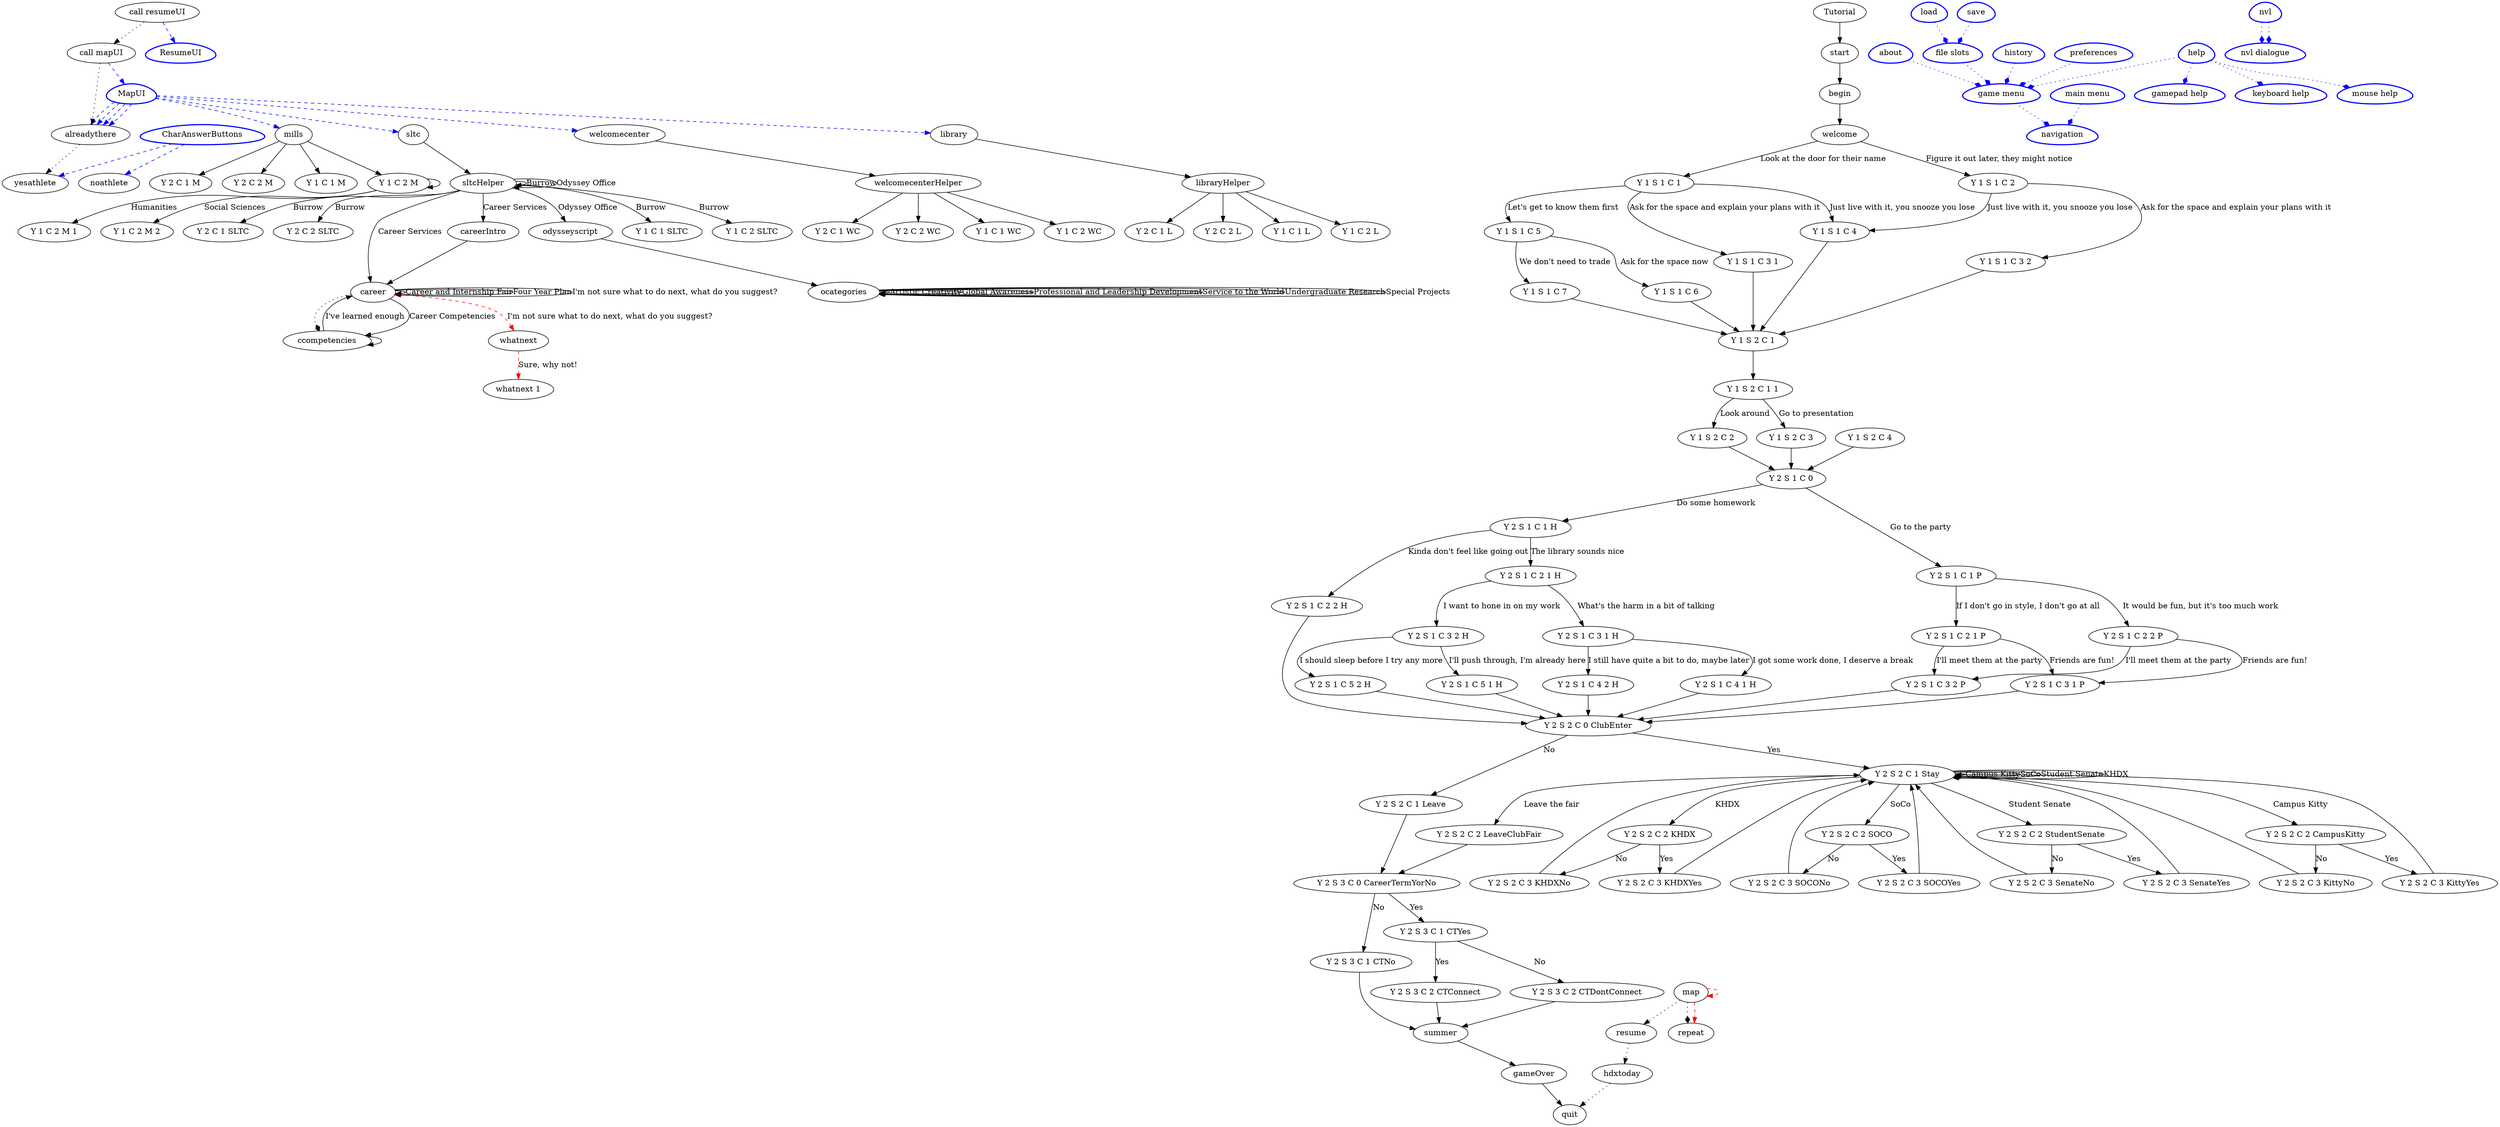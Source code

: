 digraph  {
	
	n25[color="blue",label="CharAnswerButtons",shape="egg",style="bold"];
	n17[color="blue",label="MapUI",shape="egg",style="bold"];
	n11[color="blue",label="ResumeUI",shape="egg",style="bold"];
	n85[label="Tutorial"];
	n28[label="Y 1 C 1 L"];
	n32[label="Y 1 C 1 M"];
	n67[label="Y 1 C 1 SLTC"];
	n72[label="Y 1 C 1 WC"];
	n29[label="Y 1 C 2 L"];
	n33[label="Y 1 C 2 M"];
	n34[label="Y 1 C 2 M 1"];
	n35[label="Y 1 C 2 M 2"];
	n68[label="Y 1 C 2 SLTC"];
	n73[label="Y 1 C 2 WC"];
	n76[label="Y 1 S 1 C 1"];
	n77[label="Y 1 S 1 C 2"];
	n86[label="Y 1 S 1 C 3 1"];
	n89[label="Y 1 S 1 C 3 2"];
	n87[label="Y 1 S 1 C 4"];
	n88[label="Y 1 S 1 C 5"];
	n91[label="Y 1 S 1 C 6"];
	n92[label="Y 1 S 1 C 7"];
	n90[label="Y 1 S 2 C 1"];
	n93[label="Y 1 S 2 C 1 1"];
	n94[label="Y 1 S 2 C 2"];
	n95[label="Y 1 S 2 C 3"];
	n97[label="Y 1 S 2 C 4"];
	n30[label="Y 2 C 1 L"];
	n36[label="Y 2 C 1 M"];
	n69[label="Y 2 C 1 SLTC"];
	n74[label="Y 2 C 1 WC"];
	n31[label="Y 2 C 2 L"];
	n37[label="Y 2 C 2 M"];
	n70[label="Y 2 C 2 SLTC"];
	n75[label="Y 2 C 2 WC"];
	n96[label="Y 2 S 1 C 0"];
	n98[label="Y 2 S 1 C 1 H"];
	n99[label="Y 2 S 1 C 1 P"];
	n100[label="Y 2 S 1 C 2 1 H"];
	n103[label="Y 2 S 1 C 2 1 P"];
	n101[label="Y 2 S 1 C 2 2 H"];
	n104[label="Y 2 S 1 C 2 2 P"];
	n107[label="Y 2 S 1 C 3 1 H"];
	n105[label="Y 2 S 1 C 3 1 P"];
	n108[label="Y 2 S 1 C 3 2 H"];
	n106[label="Y 2 S 1 C 3 2 P"];
	n111[label="Y 2 S 1 C 4 1 H"];
	n112[label="Y 2 S 1 C 4 2 H"];
	n109[label="Y 2 S 1 C 5 1 H"];
	n110[label="Y 2 S 1 C 5 2 H"];
	n102[label="Y 2 S 2 C 0 ClubEnter"];
	n114[label="Y 2 S 2 C 1 Leave"];
	n113[label="Y 2 S 2 C 1 Stay"];
	n116[label="Y 2 S 2 C 2 CampusKitty"];
	n119[label="Y 2 S 2 C 2 KHDX"];
	n120[label="Y 2 S 2 C 2 LeaveClubFair"];
	n117[label="Y 2 S 2 C 2 SOCO"];
	n118[label="Y 2 S 2 C 2 StudentSenate"];
	n128[label="Y 2 S 2 C 3 KHDXNo"];
	n127[label="Y 2 S 2 C 3 KHDXYes"];
	n122[label="Y 2 S 2 C 3 KittyNo"];
	n121[label="Y 2 S 2 C 3 KittyYes"];
	n124[label="Y 2 S 2 C 3 SOCONo"];
	n123[label="Y 2 S 2 C 3 SOCOYes"];
	n126[label="Y 2 S 2 C 3 SenateNo"];
	n125[label="Y 2 S 2 C 3 SenateYes"];
	n115[label="Y 2 S 3 C 0 CareerTermYorNo"];
	n130[label="Y 2 S 3 C 1 CTNo"];
	n129[label="Y 2 S 3 C 1 CTYes"];
	n132[label="Y 2 S 3 C 2 CTConnect"];
	n133[label="Y 2 S 3 C 2 CTDontConnect"];
	n47[color="blue",label="about",shape="egg",style="bold"];
	n19[label="alreadythere"];
	n63[label="begin"];
	n16[label="call mapUI"];
	n10[label="call resumeUI"];
	n2[label="career"];
	n1[label="careerIntro"];
	n3[label="ccompetencies"];
	n49[color="blue",label="file slots",shape="egg",style="bold"];
	n84[label="gameOver"];
	n46[color="blue",label="game menu",shape="egg",style="bold"];
	n56[color="blue",label="gamepad help",shape="egg",style="bold"];
	n82[label="hdxtoday"];
	n53[color="blue",label="help",shape="egg",style="bold"];
	n52[color="blue",label="history",shape="egg",style="bold"];
	n54[color="blue",label="keyboard help",shape="egg",style="bold"];
	n18[label="library"];
	n65[label="libraryHelper"];
	n50[color="blue",label="load",shape="egg",style="bold"];
	n45[color="blue",label="main menu",shape="egg",style="bold"];
	n79[label="map"];
	n22[label="mills"];
	n55[color="blue",label="mouse help",shape="egg",style="bold"];
	n44[color="blue",label="navigation",shape="egg",style="bold"];
	n27[label="noathlete"];
	n60[color="blue",label="nvl",shape="egg",style="bold"];
	n61[color="blue",label="nvl dialogue",shape="egg",style="bold"];
	n39[label="ocategories"];
	n38[label="odysseyscript"];
	n51[color="blue",label="preferences",shape="egg",style="bold"];
	n83[label="quit"];
	n80[label="repeat"];
	n81[label="resume"];
	n48[color="blue",label="save",shape="egg",style="bold"];
	n20[label="sltc"];
	n66[label="sltcHelper"];
	n62[label="start"];
	n131[label="summer"];
	n64[label="welcome"];
	n21[label="welcomecenter"];
	n71[label="welcomecenterHelper"];
	n4[label="whatnext"];
	n5[label="whatnext 1"];
	n26[label="yesathlete"];
	n25->n26[color="blue",style="dashed"];
	n25->n27[color="blue",style="dashed"];
	n17->n18[color="blue",style="dashed"];
	n17->n19[color="blue",style="dashed"];
	n17->n20[color="blue",style="dashed"];
	n17->n19[color="blue",style="dashed"];
	n17->n21[color="blue",style="dashed"];
	n17->n19[color="blue",style="dashed"];
	n17->n22[color="blue",style="dashed"];
	n17->n19[color="blue",style="dashed"];
	n85->n62;
	n33->n34[label="Humanities"];
	n33->n35[label="Social Sciences"];
	n33->n33;
	n76->n86[label="Ask for the space and explain your plans with it"];
	n76->n87[label="Just live with it, you snooze you lose"];
	n76->n88[label="Let's get to know them first"];
	n77->n89[label="Ask for the space and explain your plans with it"];
	n77->n87[label="Just live with it, you snooze you lose"];
	n86->n90;
	n89->n90;
	n87->n90;
	n88->n91[label="Ask for the space now"];
	n88->n92[label="We don't need to trade"];
	n91->n90;
	n92->n90;
	n90->n93;
	n93->n94[label="Look around"];
	n93->n95[label="Go to presentation"];
	n94->n96;
	n95->n96;
	n97->n96;
	n96->n98[label="Do some homework"];
	n96->n99[label="Go to the party"];
	n98->n100[label="The library sounds nice"];
	n98->n101[label="Kinda don't feel like going out"];
	n99->n103[label="If I don't go in style, I don't go at all"];
	n99->n104[label="It would be fun, but it's too much work"];
	n100->n107[label="What's the harm in a bit of talking"];
	n100->n108[label="I want to hone in on my work"];
	n103->n105[label="Friends are fun!"];
	n103->n106[label="I'll meet them at the party"];
	n101->n102;
	n104->n105[label="Friends are fun!"];
	n104->n106[label="I'll meet them at the party"];
	n107->n111[label="I got some work done, I deserve a break"];
	n107->n112[label="I still have quite a bit to do, maybe later"];
	n105->n102;
	n108->n109[label="I'll push through, I'm already here"];
	n108->n110[label="I should sleep before I try any more"];
	n106->n102;
	n111->n102;
	n112->n102;
	n109->n102;
	n110->n102;
	n102->n113[label="Yes"];
	n102->n114[label="No"];
	n114->n115;
	n113->n116[label="Campus Kitty"];
	n113->n113[label="Campus Kitty"];
	n113->n117[label="SoCo"];
	n113->n113[label="SoCo"];
	n113->n118[label="Student Senate"];
	n113->n113[label="Student Senate"];
	n113->n119[label="KHDX"];
	n113->n113[label="KHDX"];
	n113->n120[label="Leave the fair"];
	n116->n121[label="Yes"];
	n116->n122[label="No"];
	n119->n127[label="Yes"];
	n119->n128[label="No"];
	n120->n115;
	n117->n123[label="Yes"];
	n117->n124[label="No"];
	n118->n125[label="Yes"];
	n118->n126[label="No"];
	n128->n113;
	n127->n113;
	n122->n113;
	n121->n113;
	n124->n113;
	n123->n113;
	n126->n113;
	n125->n113;
	n115->n129[label="Yes"];
	n115->n130[label="No"];
	n130->n131;
	n129->n132[label="Yes"];
	n129->n133[label="No"];
	n132->n131;
	n133->n131;
	n47->n46[arrowhead="diamond",arrowtail="inv",color="blue",style="dotted"];
	n19->n26[style="dotted"];
	n63->n64;
	n16->n17[color="blue",style="dashed"];
	n16->n19[style="dotted"];
	n10->n11[color="blue",style="dashed"];
	n10->n16[style="dotted"];
	n2->n2[label="Career and Internship Fair"];
	n2->n2[label="Four Year Plan"];
	n2->n3[label="Career Competencies"];
	n2->n4[color="red",label="I'm not sure what to do next, what do you suggest?",style="dashed"];
	n2->n2[label="I'm not sure what to do next, what do you suggest?"];
	n2->n3[arrowhead="diamond",style="dotted"];
	n1->n2;
	n3->n2[label="I've learned enough"];
	n3->n3;
	n49->n46[arrowhead="diamond",arrowtail="inv",color="blue",style="dotted"];
	n84->n83;
	n46->n44[arrowhead="diamond",arrowtail="inv",color="blue",style="dotted"];
	n82->n83[style="dotted"];
	n53->n46[arrowhead="diamond",arrowtail="inv",color="blue",style="dotted"];
	n53->n54[arrowhead="diamond",arrowtail="inv",color="blue",style="dotted"];
	n53->n55[arrowhead="diamond",arrowtail="inv",color="blue",style="dotted"];
	n53->n56[arrowhead="diamond",arrowtail="inv",color="blue",style="dotted"];
	n52->n46[arrowhead="diamond",arrowtail="inv",color="blue",style="dotted"];
	n18->n65;
	n65->n28;
	n65->n29;
	n65->n30;
	n65->n31;
	n50->n49[arrowhead="diamond",arrowtail="inv",color="blue",style="dotted"];
	n45->n44[arrowhead="diamond",arrowtail="inv",color="blue",style="dotted"];
	n79->n80[arrowhead="diamond",style="dotted"];
	n79->n80[color="red",style="dashed"];
	n79->n79[color="red",style="dashed"];
	n79->n81[style="dotted"];
	n22->n32;
	n22->n33;
	n22->n36;
	n22->n37;
	n60->n61[arrowhead="diamond",arrowtail="inv",color="blue",style="dotted"];
	n60->n61[arrowhead="diamond",arrowtail="inv",color="blue",style="dotted"];
	n39->n39[label="Artistic Creativity"];
	n39->n39[label="Global Awareness"];
	n39->n39[label="Professional and Leadership Development"];
	n39->n39[label="Service to the World"];
	n39->n39[label="Undergraduate Research"];
	n39->n39[label="Special Projects"];
	n38->n39;
	n51->n46[arrowhead="diamond",arrowtail="inv",color="blue",style="dotted"];
	n81->n82[style="dotted"];
	n48->n49[arrowhead="diamond",arrowtail="inv",color="blue",style="dotted"];
	n20->n66;
	n66->n67[label="Burrow"];
	n66->n68[label="Burrow"];
	n66->n69[label="Burrow"];
	n66->n70[label="Burrow"];
	n66->n66[label="Burrow"];
	n66->n38[label="Odyssey Office"];
	n66->n66[label="Odyssey Office"];
	n66->n1[label="Career Services"];
	n66->n2[label="Career Services"];
	n62->n63;
	n131->n84;
	n64->n76[label="Look at the door for their name"];
	n64->n77[label="Figure it out later, they might notice"];
	n21->n71;
	n71->n72;
	n71->n73;
	n71->n74;
	n71->n75;
	n4->n5[color="red",label="Sure, why not!",style="dashed"];
	
}
